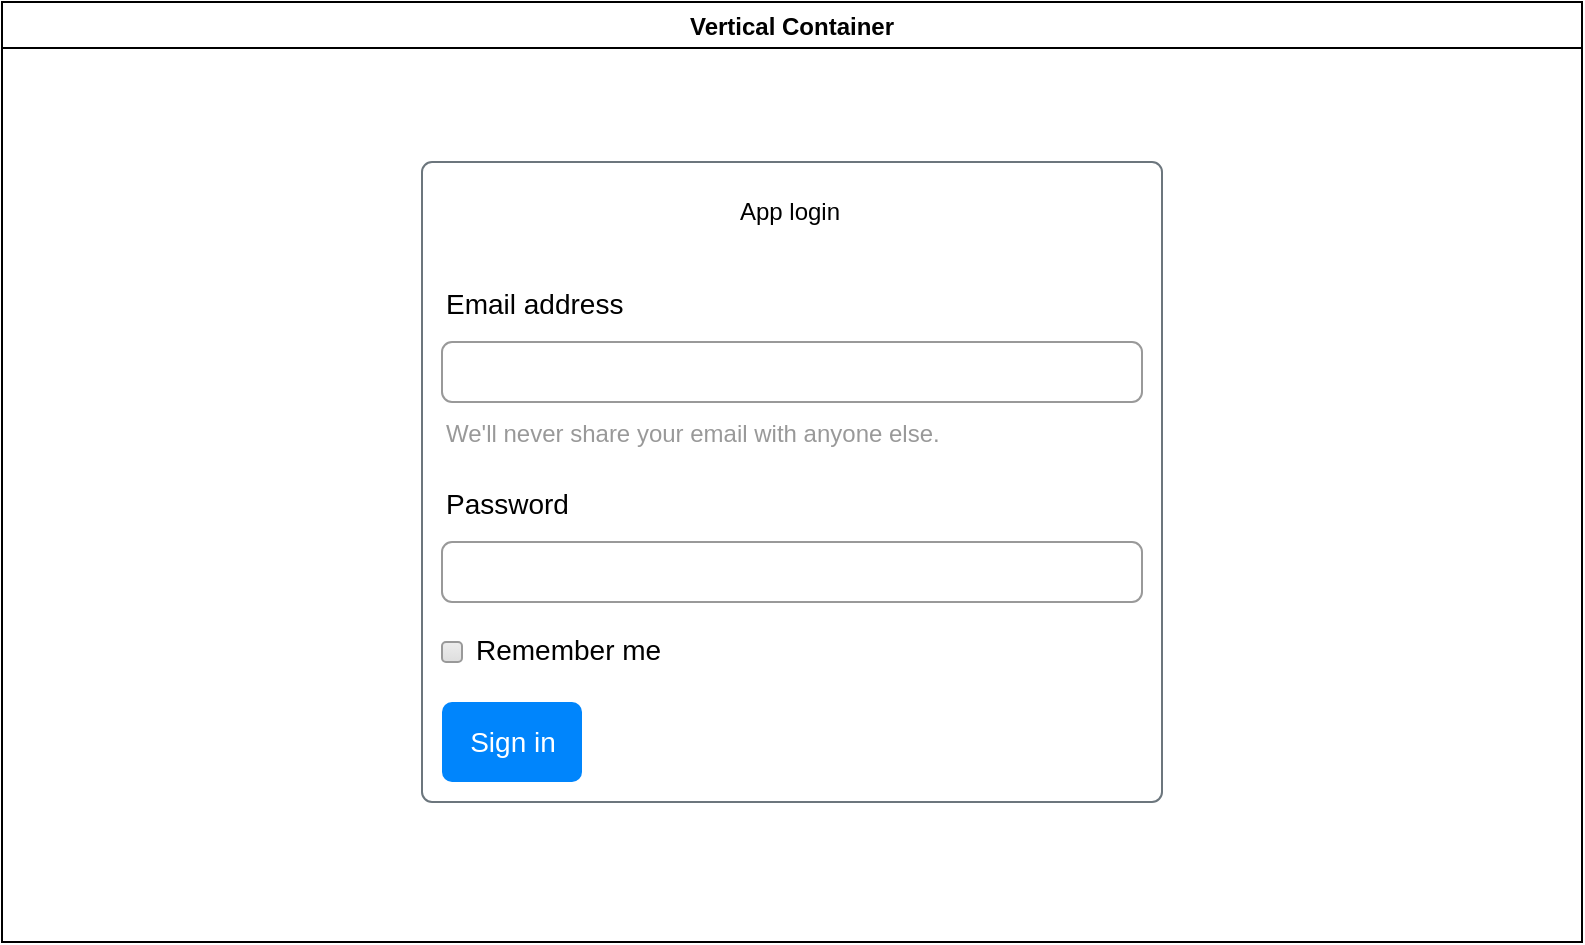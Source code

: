 <mxfile version="16.5.6" type="github">
  <diagram id="K828GgNepYjUdCqvPYFj" name="Page-1">
    <mxGraphModel dx="1346" dy="906" grid="1" gridSize="10" guides="1" tooltips="1" connect="1" arrows="1" fold="1" page="1" pageScale="1" pageWidth="827" pageHeight="1169" math="0" shadow="0">
      <root>
        <mxCell id="0" />
        <mxCell id="1" parent="0" />
        <mxCell id="EyFVZGI-P3e24ZQPGTlP-1" value="Vertical Container" style="swimlane;" vertex="1" parent="1">
          <mxGeometry x="20" y="10" width="790" height="470" as="geometry" />
        </mxCell>
        <mxCell id="EyFVZGI-P3e24ZQPGTlP-2" value="" style="html=1;shadow=0;dashed=0;shape=mxgraph.bootstrap.rrect;rSize=5;strokeColor=#6C767D;html=1;whiteSpace=wrap;fillColor=#ffffff;fontColor=#6C767D;verticalAlign=bottom;align=left;spacing=20;spacingBottom=0;fontSize=14;" vertex="1" parent="EyFVZGI-P3e24ZQPGTlP-1">
          <mxGeometry x="210" y="80" width="370" height="320" as="geometry" />
        </mxCell>
        <mxCell id="EyFVZGI-P3e24ZQPGTlP-4" value="Email address" style="fillColor=none;strokeColor=none;align=left;fontSize=14;" vertex="1" parent="EyFVZGI-P3e24ZQPGTlP-1">
          <mxGeometry width="260" height="40" relative="1" as="geometry">
            <mxPoint x="220" y="130" as="offset" />
          </mxGeometry>
        </mxCell>
        <mxCell id="EyFVZGI-P3e24ZQPGTlP-5" value="" style="html=1;shadow=0;dashed=0;shape=mxgraph.bootstrap.rrect;rSize=5;fillColor=none;strokeColor=#999999;align=left;spacing=15;fontSize=14;fontColor=#6C767D;" vertex="1" parent="EyFVZGI-P3e24ZQPGTlP-1">
          <mxGeometry width="350" height="30" relative="1" as="geometry">
            <mxPoint x="220" y="170" as="offset" />
          </mxGeometry>
        </mxCell>
        <mxCell id="EyFVZGI-P3e24ZQPGTlP-6" value="We&#39;ll never share your email with anyone else." style="fillColor=none;strokeColor=none;align=left;spacing=2;fontSize=12;fontColor=#999999;" vertex="1" parent="EyFVZGI-P3e24ZQPGTlP-1">
          <mxGeometry width="260" height="30" relative="1" as="geometry">
            <mxPoint x="220" y="200" as="offset" />
          </mxGeometry>
        </mxCell>
        <mxCell id="EyFVZGI-P3e24ZQPGTlP-7" value="Password" style="fillColor=none;strokeColor=none;align=left;fontSize=14;" vertex="1" parent="EyFVZGI-P3e24ZQPGTlP-1">
          <mxGeometry width="260" height="40" relative="1" as="geometry">
            <mxPoint x="220" y="230" as="offset" />
          </mxGeometry>
        </mxCell>
        <mxCell id="EyFVZGI-P3e24ZQPGTlP-8" value="" style="html=1;shadow=0;dashed=0;shape=mxgraph.bootstrap.rrect;rSize=5;fillColor=none;strokeColor=#999999;align=left;spacing=15;fontSize=14;fontColor=#6C767D;" vertex="1" parent="EyFVZGI-P3e24ZQPGTlP-1">
          <mxGeometry width="350" height="30" relative="1" as="geometry">
            <mxPoint x="220" y="270" as="offset" />
          </mxGeometry>
        </mxCell>
        <mxCell id="EyFVZGI-P3e24ZQPGTlP-9" value="Remember me" style="html=1;shadow=0;dashed=0;shape=mxgraph.bootstrap.rrect;rSize=2;fillColor=#EDEDED;strokeColor=#999999;align=left;fontSize=14;fontColor=#000000;labelPosition=right;verticalLabelPosition=middle;verticalAlign=middle;spacingLeft=5;spacingTop=-2;gradientColor=#DEDEDE;" vertex="1" parent="EyFVZGI-P3e24ZQPGTlP-1">
          <mxGeometry width="10" height="10" relative="1" as="geometry">
            <mxPoint x="220" y="320" as="offset" />
          </mxGeometry>
        </mxCell>
        <mxCell id="EyFVZGI-P3e24ZQPGTlP-10" value="Sign in" style="html=1;shadow=0;dashed=0;shape=mxgraph.bootstrap.rrect;rSize=5;fillColor=#0085FC;strokeColor=none;align=center;fontSize=14;fontColor=#FFFFFF;" vertex="1" parent="EyFVZGI-P3e24ZQPGTlP-1">
          <mxGeometry width="70" height="40" relative="1" as="geometry">
            <mxPoint x="220" y="350" as="offset" />
          </mxGeometry>
        </mxCell>
        <mxCell id="EyFVZGI-P3e24ZQPGTlP-11" value="App login" style="text;html=1;strokeColor=none;fillColor=none;align=center;verticalAlign=middle;whiteSpace=wrap;rounded=0;" vertex="1" parent="EyFVZGI-P3e24ZQPGTlP-1">
          <mxGeometry x="364" y="90" width="60" height="30" as="geometry" />
        </mxCell>
      </root>
    </mxGraphModel>
  </diagram>
</mxfile>
